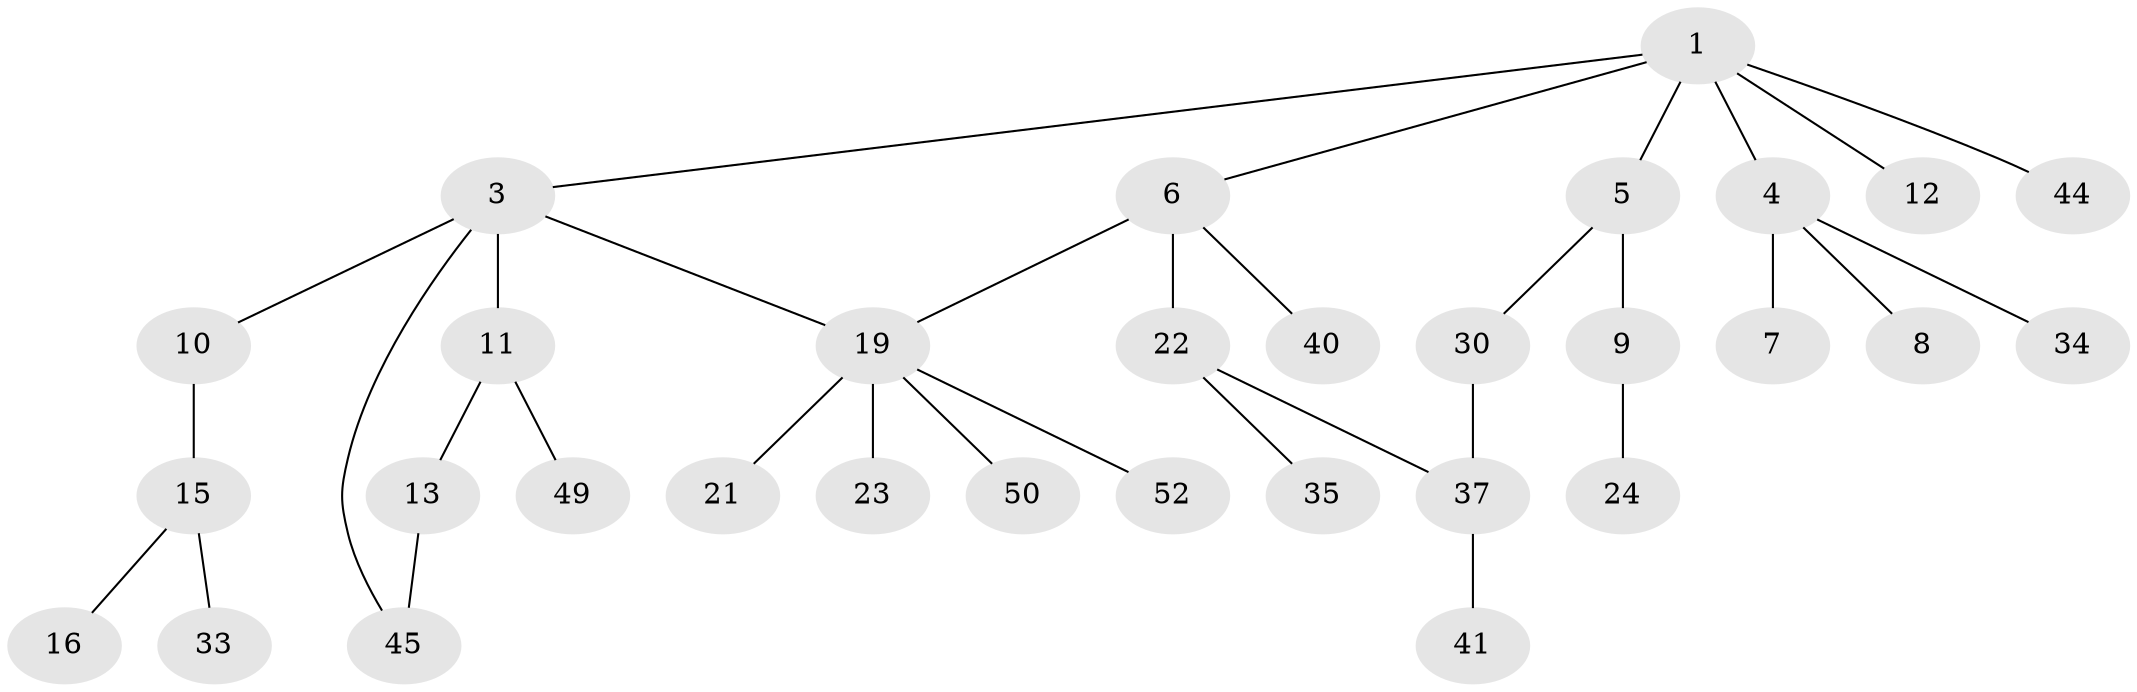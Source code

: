 // original degree distribution, {3: 0.1320754716981132, 5: 0.07547169811320754, 4: 0.05660377358490566, 1: 0.39622641509433965, 2: 0.32075471698113206, 6: 0.018867924528301886}
// Generated by graph-tools (version 1.1) at 2025/17/03/04/25 18:17:05]
// undirected, 31 vertices, 33 edges
graph export_dot {
graph [start="1"]
  node [color=gray90,style=filled];
  1 [super="+2"];
  3;
  4 [super="+27"];
  5;
  6 [super="+17+18+28"];
  7;
  8;
  9;
  10;
  11 [super="+38+14"];
  12;
  13 [super="+25"];
  15;
  16 [super="+43+31+48+36"];
  19 [super="+39"];
  21 [super="+26"];
  22 [super="+29"];
  23;
  24;
  30 [super="+46"];
  33;
  34;
  35;
  37;
  40 [super="+53"];
  41;
  44 [super="+47"];
  45;
  49;
  50;
  52;
  1 -- 5;
  1 -- 12;
  1 -- 3;
  1 -- 4;
  1 -- 6;
  1 -- 44;
  3 -- 10;
  3 -- 11;
  3 -- 19;
  3 -- 45;
  4 -- 7;
  4 -- 8;
  4 -- 34;
  5 -- 9;
  5 -- 30;
  6 -- 22 [weight=2];
  6 -- 19;
  6 -- 40;
  9 -- 24;
  10 -- 15;
  11 -- 13;
  11 -- 49;
  13 -- 45;
  15 -- 16;
  15 -- 33;
  19 -- 21 [weight=2];
  19 -- 23;
  19 -- 50;
  19 -- 52;
  22 -- 35;
  22 -- 37;
  30 -- 37;
  37 -- 41;
}
